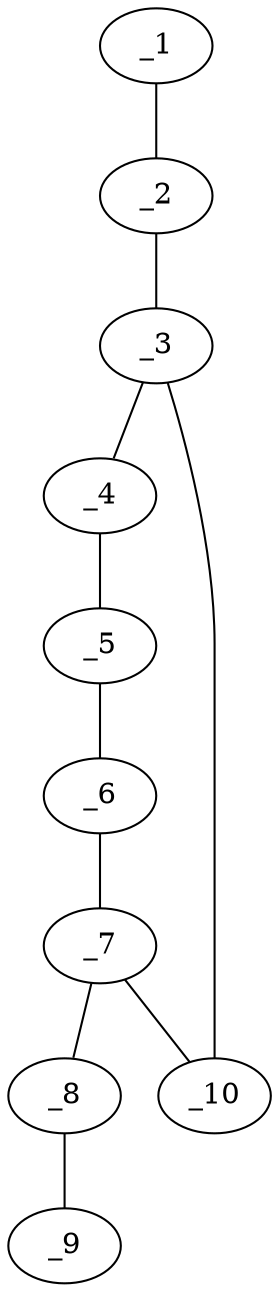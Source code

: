 graph molid623661 {
	_1	 [charge=0,
		chem=1,
		symbol="C  ",
		x="4.5981",
		y="2.25"];
	_2	 [charge=0,
		chem=2,
		symbol="O  ",
		x="3.7321",
		y="1.75"];
	_1 -- _2	 [valence=1];
	_3	 [charge=0,
		chem=1,
		symbol="C  ",
		x="3.7321",
		y="0.75"];
	_2 -- _3	 [valence=1];
	_4	 [charge=0,
		chem=1,
		symbol="C  ",
		x="4.5981",
		y="0.25"];
	_3 -- _4	 [valence=1];
	_10	 [charge=0,
		chem=2,
		symbol="O  ",
		x="2.866",
		y="0.25"];
	_3 -- _10	 [valence=1];
	_5	 [charge=0,
		chem=1,
		symbol="C  ",
		x="4.5981",
		y="-0.75"];
	_4 -- _5	 [valence=1];
	_6	 [charge=0,
		chem=1,
		symbol="C  ",
		x="3.7321",
		y="-1.25"];
	_5 -- _6	 [valence=1];
	_7	 [charge=0,
		chem=1,
		symbol="C  ",
		x="2.866",
		y="-0.75"];
	_6 -- _7	 [valence=2];
	_8	 [charge=0,
		chem=1,
		symbol="C  ",
		x=2,
		y="-1.25"];
	_7 -- _8	 [valence=1];
	_7 -- _10	 [valence=1];
	_9	 [charge=0,
		chem=2,
		symbol="O  ",
		x=2,
		y="-2.25"];
	_8 -- _9	 [valence=2];
}
